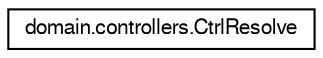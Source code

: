digraph "Representación gráfica de la clase"
{
 // LATEX_PDF_SIZE
  edge [fontname="FreeSans",fontsize="10",labelfontname="FreeSans",labelfontsize="10"];
  node [fontname="FreeSans",fontsize="10",shape=record];
  rankdir="LR";
  Node0 [label="domain.controllers.CtrlResolve",height=0.2,width=0.4,color="black", fillcolor="white", style="filled",URL="$classdomain_1_1controllers_1_1_ctrl_resolve.html",tooltip="Clase CtrlResolve que contiene los atributos y metodos para la funcionalidad de resolver."];
}
